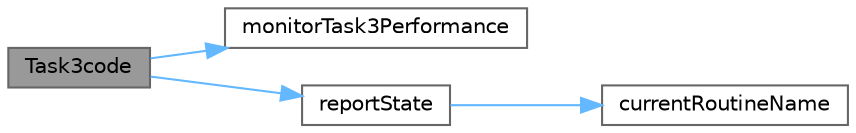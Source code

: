 digraph "Task3code"
{
 // LATEX_PDF_SIZE
  bgcolor="transparent";
  edge [fontname=Helvetica,fontsize=10,labelfontname=Helvetica,labelfontsize=10];
  node [fontname=Helvetica,fontsize=10,shape=box,height=0.2,width=0.4];
  rankdir="LR";
  Node1 [id="Node000001",label="Task3code",height=0.2,width=0.4,color="gray40", fillcolor="grey60", style="filled", fontcolor="black",tooltip="Task 3 code."];
  Node1 -> Node2 [id="edge1_Node000001_Node000002",color="steelblue1",style="solid",tooltip=" "];
  Node2 [id="Node000002",label="monitorTask3Performance",height=0.2,width=0.4,color="grey40", fillcolor="white", style="filled",URL="$task3_code_8cpp.html#a23589c26535cd9e27226c0976f1de7b9",tooltip="Monitors the performance of Task3 by calculating its execution frequency."];
  Node1 -> Node3 [id="edge2_Node000001_Node000003",color="steelblue1",style="solid",tooltip=" "];
  Node3 [id="Node000003",label="reportState",height=0.2,width=0.4,color="grey40", fillcolor="white", style="filled",URL="$plunger_8cpp.html#abf33d29e2dad7b8bfdb272d14369a85c",tooltip="Reports the current state of the system."];
  Node3 -> Node4 [id="edge3_Node000003_Node000004",color="steelblue1",style="solid",tooltip=" "];
  Node4 [id="Node000004",label="currentRoutineName",height=0.2,width=0.4,color="grey40", fillcolor="white", style="filled",URL="$plunger_8cpp.html#af8e7f0952cdc58b0e207a80e38f8e79b",tooltip="Converts the current routine enum to a user-readable string."];
}
